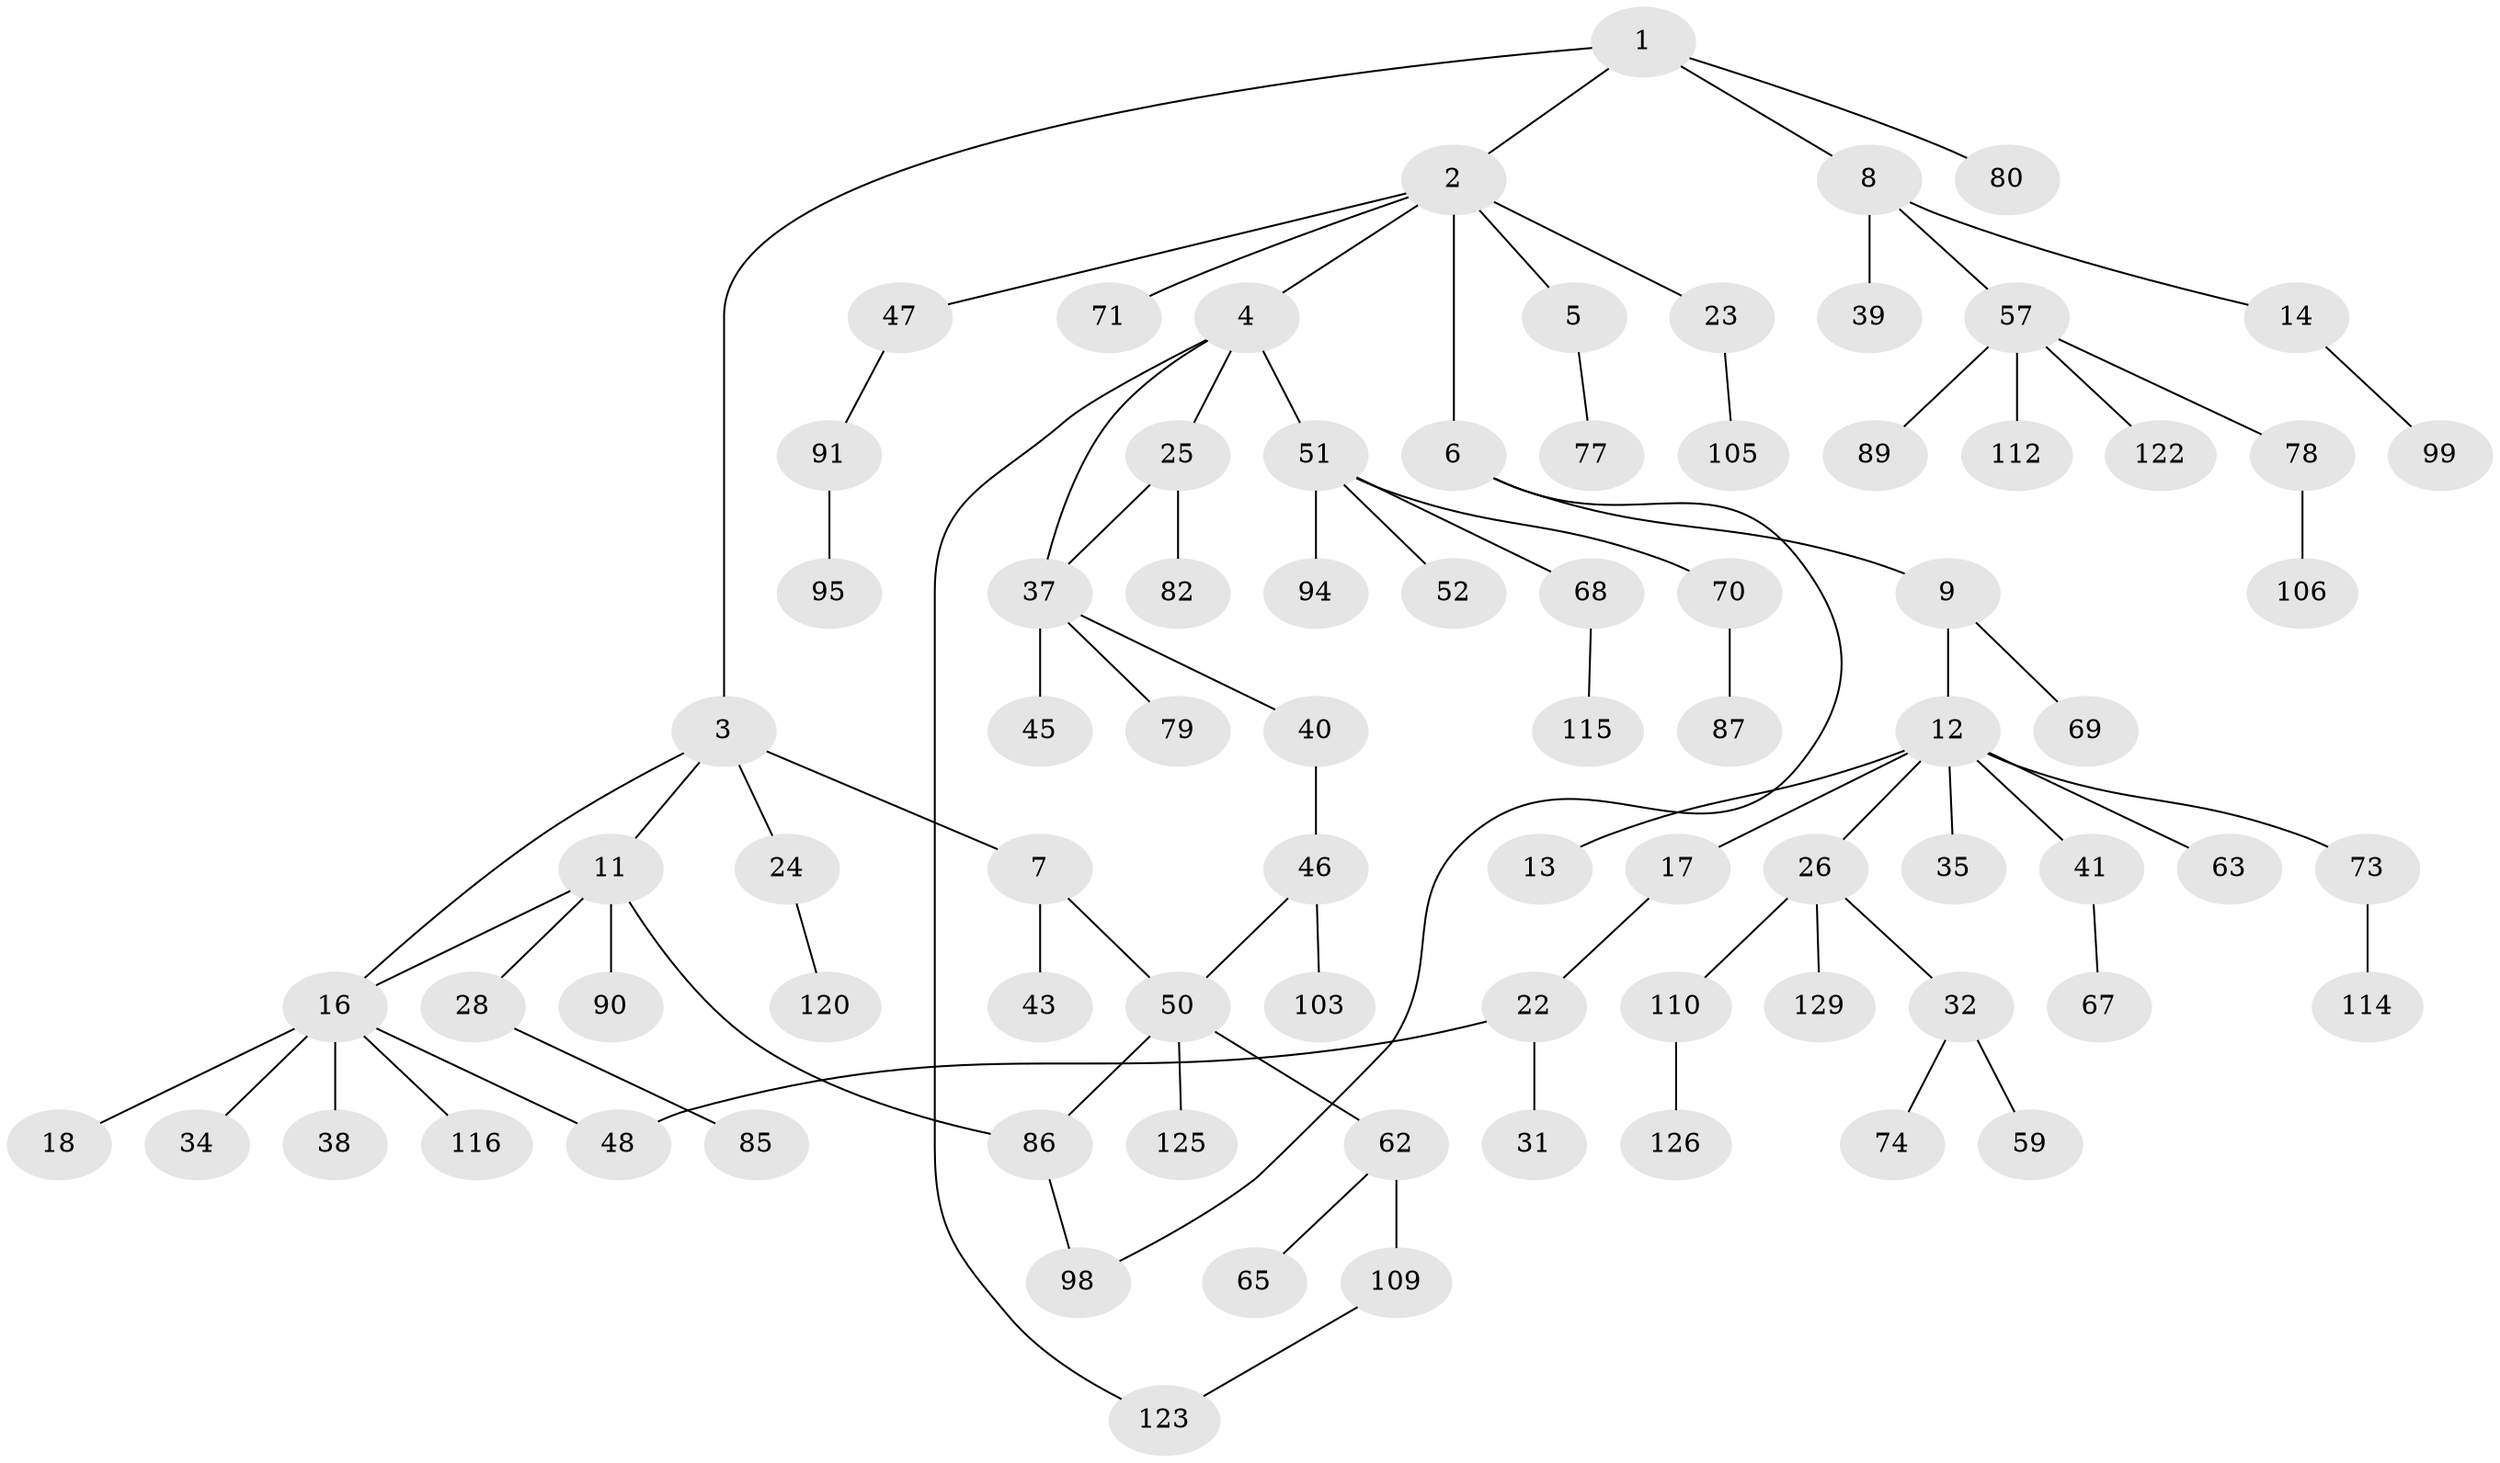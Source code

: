 // original degree distribution, {5: 0.046511627906976744, 6: 0.015503875968992248, 3: 0.17054263565891473, 4: 0.03875968992248062, 7: 0.007751937984496124, 2: 0.32558139534883723, 1: 0.3953488372093023}
// Generated by graph-tools (version 1.1) at 2025/41/03/06/25 10:41:26]
// undirected, 81 vertices, 87 edges
graph export_dot {
graph [start="1"]
  node [color=gray90,style=filled];
  1 [super="+75"];
  2 [super="+10"];
  3;
  4 [super="+76"];
  5 [super="+119"];
  6;
  7;
  8 [super="+21"];
  9 [super="+33"];
  11 [super="+42"];
  12 [super="+20"];
  13 [super="+15"];
  14 [super="+64"];
  16 [super="+19"];
  17 [super="+53"];
  18 [super="+49"];
  22;
  23 [super="+27"];
  24 [super="+58"];
  25 [super="+30"];
  26;
  28 [super="+29"];
  31 [super="+93"];
  32 [super="+55"];
  34;
  35 [super="+36"];
  37 [super="+44"];
  38 [super="+81"];
  39;
  40 [super="+97"];
  41 [super="+118"];
  43 [super="+66"];
  45;
  46 [super="+124"];
  47;
  48;
  50 [super="+60"];
  51 [super="+54"];
  52 [super="+56"];
  57 [super="+61"];
  59;
  62 [super="+100"];
  63 [super="+113"];
  65 [super="+72"];
  67;
  68;
  69 [super="+84"];
  70 [super="+121"];
  71;
  73;
  74;
  77;
  78 [super="+117"];
  79 [super="+83"];
  80 [super="+96"];
  82 [super="+88"];
  85 [super="+101"];
  86 [super="+108"];
  87;
  89;
  90 [super="+102"];
  91 [super="+92"];
  94;
  95;
  98 [super="+128"];
  99 [super="+104"];
  103;
  105;
  106 [super="+107"];
  109;
  110 [super="+111"];
  112;
  114;
  115;
  116;
  120;
  122;
  123 [super="+127"];
  125;
  126;
  129;
  1 -- 2;
  1 -- 3;
  1 -- 8;
  1 -- 80;
  2 -- 4;
  2 -- 5;
  2 -- 6;
  2 -- 47;
  2 -- 23;
  2 -- 71;
  3 -- 7;
  3 -- 11;
  3 -- 16;
  3 -- 24;
  4 -- 25;
  4 -- 51;
  4 -- 123;
  4 -- 37;
  5 -- 77;
  6 -- 9;
  6 -- 98;
  7 -- 43;
  7 -- 50;
  8 -- 14;
  8 -- 39;
  8 -- 57;
  9 -- 12;
  9 -- 69;
  11 -- 28;
  11 -- 86;
  11 -- 90;
  11 -- 16;
  12 -- 13;
  12 -- 17;
  12 -- 26;
  12 -- 35;
  12 -- 41;
  12 -- 73;
  12 -- 63;
  14 -- 99;
  16 -- 18;
  16 -- 34;
  16 -- 38;
  16 -- 48;
  16 -- 116;
  17 -- 22;
  22 -- 31;
  22 -- 48;
  23 -- 105;
  24 -- 120;
  25 -- 82;
  25 -- 37;
  26 -- 32;
  26 -- 110;
  26 -- 129;
  28 -- 85;
  32 -- 74;
  32 -- 59;
  37 -- 40;
  37 -- 45;
  37 -- 79;
  40 -- 46;
  41 -- 67;
  46 -- 103;
  46 -- 50;
  47 -- 91;
  50 -- 125;
  50 -- 62;
  50 -- 86;
  51 -- 52;
  51 -- 68;
  51 -- 70;
  51 -- 94;
  57 -- 78;
  57 -- 112;
  57 -- 122;
  57 -- 89;
  62 -- 65;
  62 -- 109;
  68 -- 115;
  70 -- 87;
  73 -- 114;
  78 -- 106;
  86 -- 98;
  91 -- 95;
  109 -- 123;
  110 -- 126;
}
